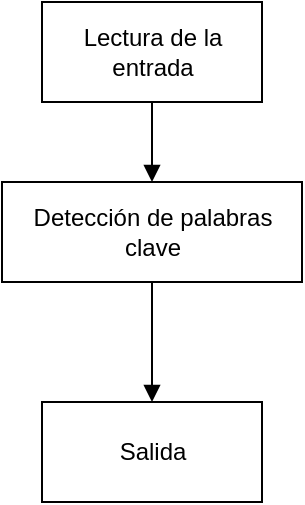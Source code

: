 <mxfile version="10.6.6" type="device"><diagram id="Gjy5n1JMEfsgpbk9Ix3n" name="Page-1"><mxGraphModel dx="1394" dy="747" grid="1" gridSize="10" guides="1" tooltips="1" connect="1" arrows="1" fold="1" page="1" pageScale="1" pageWidth="827" pageHeight="1169" math="0" shadow="0"><root><mxCell id="0"/><mxCell id="1" parent="0"/><mxCell id="RJMMcDYganIZJ4E8drSN-1" value="Lectura de la &lt;br&gt;entrada&lt;br&gt;" style="html=1;" parent="1" vertex="1"><mxGeometry x="320" y="90" width="110" height="50" as="geometry"/></mxCell><mxCell id="RJMMcDYganIZJ4E8drSN-2" value="Detección de palabras&lt;br&gt;clave&lt;br&gt;" style="html=1;" parent="1" vertex="1"><mxGeometry x="300" y="180" width="150" height="50" as="geometry"/></mxCell><mxCell id="RJMMcDYganIZJ4E8drSN-12" value="Salida&lt;br&gt;" style="html=1;" parent="1" vertex="1"><mxGeometry x="320" y="290" width="110" height="50" as="geometry"/></mxCell><mxCell id="RJMMcDYganIZJ4E8drSN-5" value="" style="html=1;verticalAlign=bottom;endArrow=block;entryX=0.5;entryY=0;entryDx=0;entryDy=0;" parent="1" source="RJMMcDYganIZJ4E8drSN-1" target="RJMMcDYganIZJ4E8drSN-2" edge="1"><mxGeometry width="80" relative="1" as="geometry"><mxPoint x="320" y="350" as="sourcePoint"/><mxPoint x="400" y="350" as="targetPoint"/></mxGeometry></mxCell><mxCell id="RJMMcDYganIZJ4E8drSN-6" value="" style="html=1;verticalAlign=bottom;endArrow=block;entryX=0.5;entryY=0;entryDx=0;entryDy=0;exitX=0.5;exitY=1;exitDx=0;exitDy=0;" parent="1" source="RJMMcDYganIZJ4E8drSN-2" edge="1"><mxGeometry width="80" relative="1" as="geometry"><mxPoint x="375" y="240" as="sourcePoint"/><mxPoint x="375" y="290" as="targetPoint"/></mxGeometry></mxCell></root></mxGraphModel></diagram></mxfile>